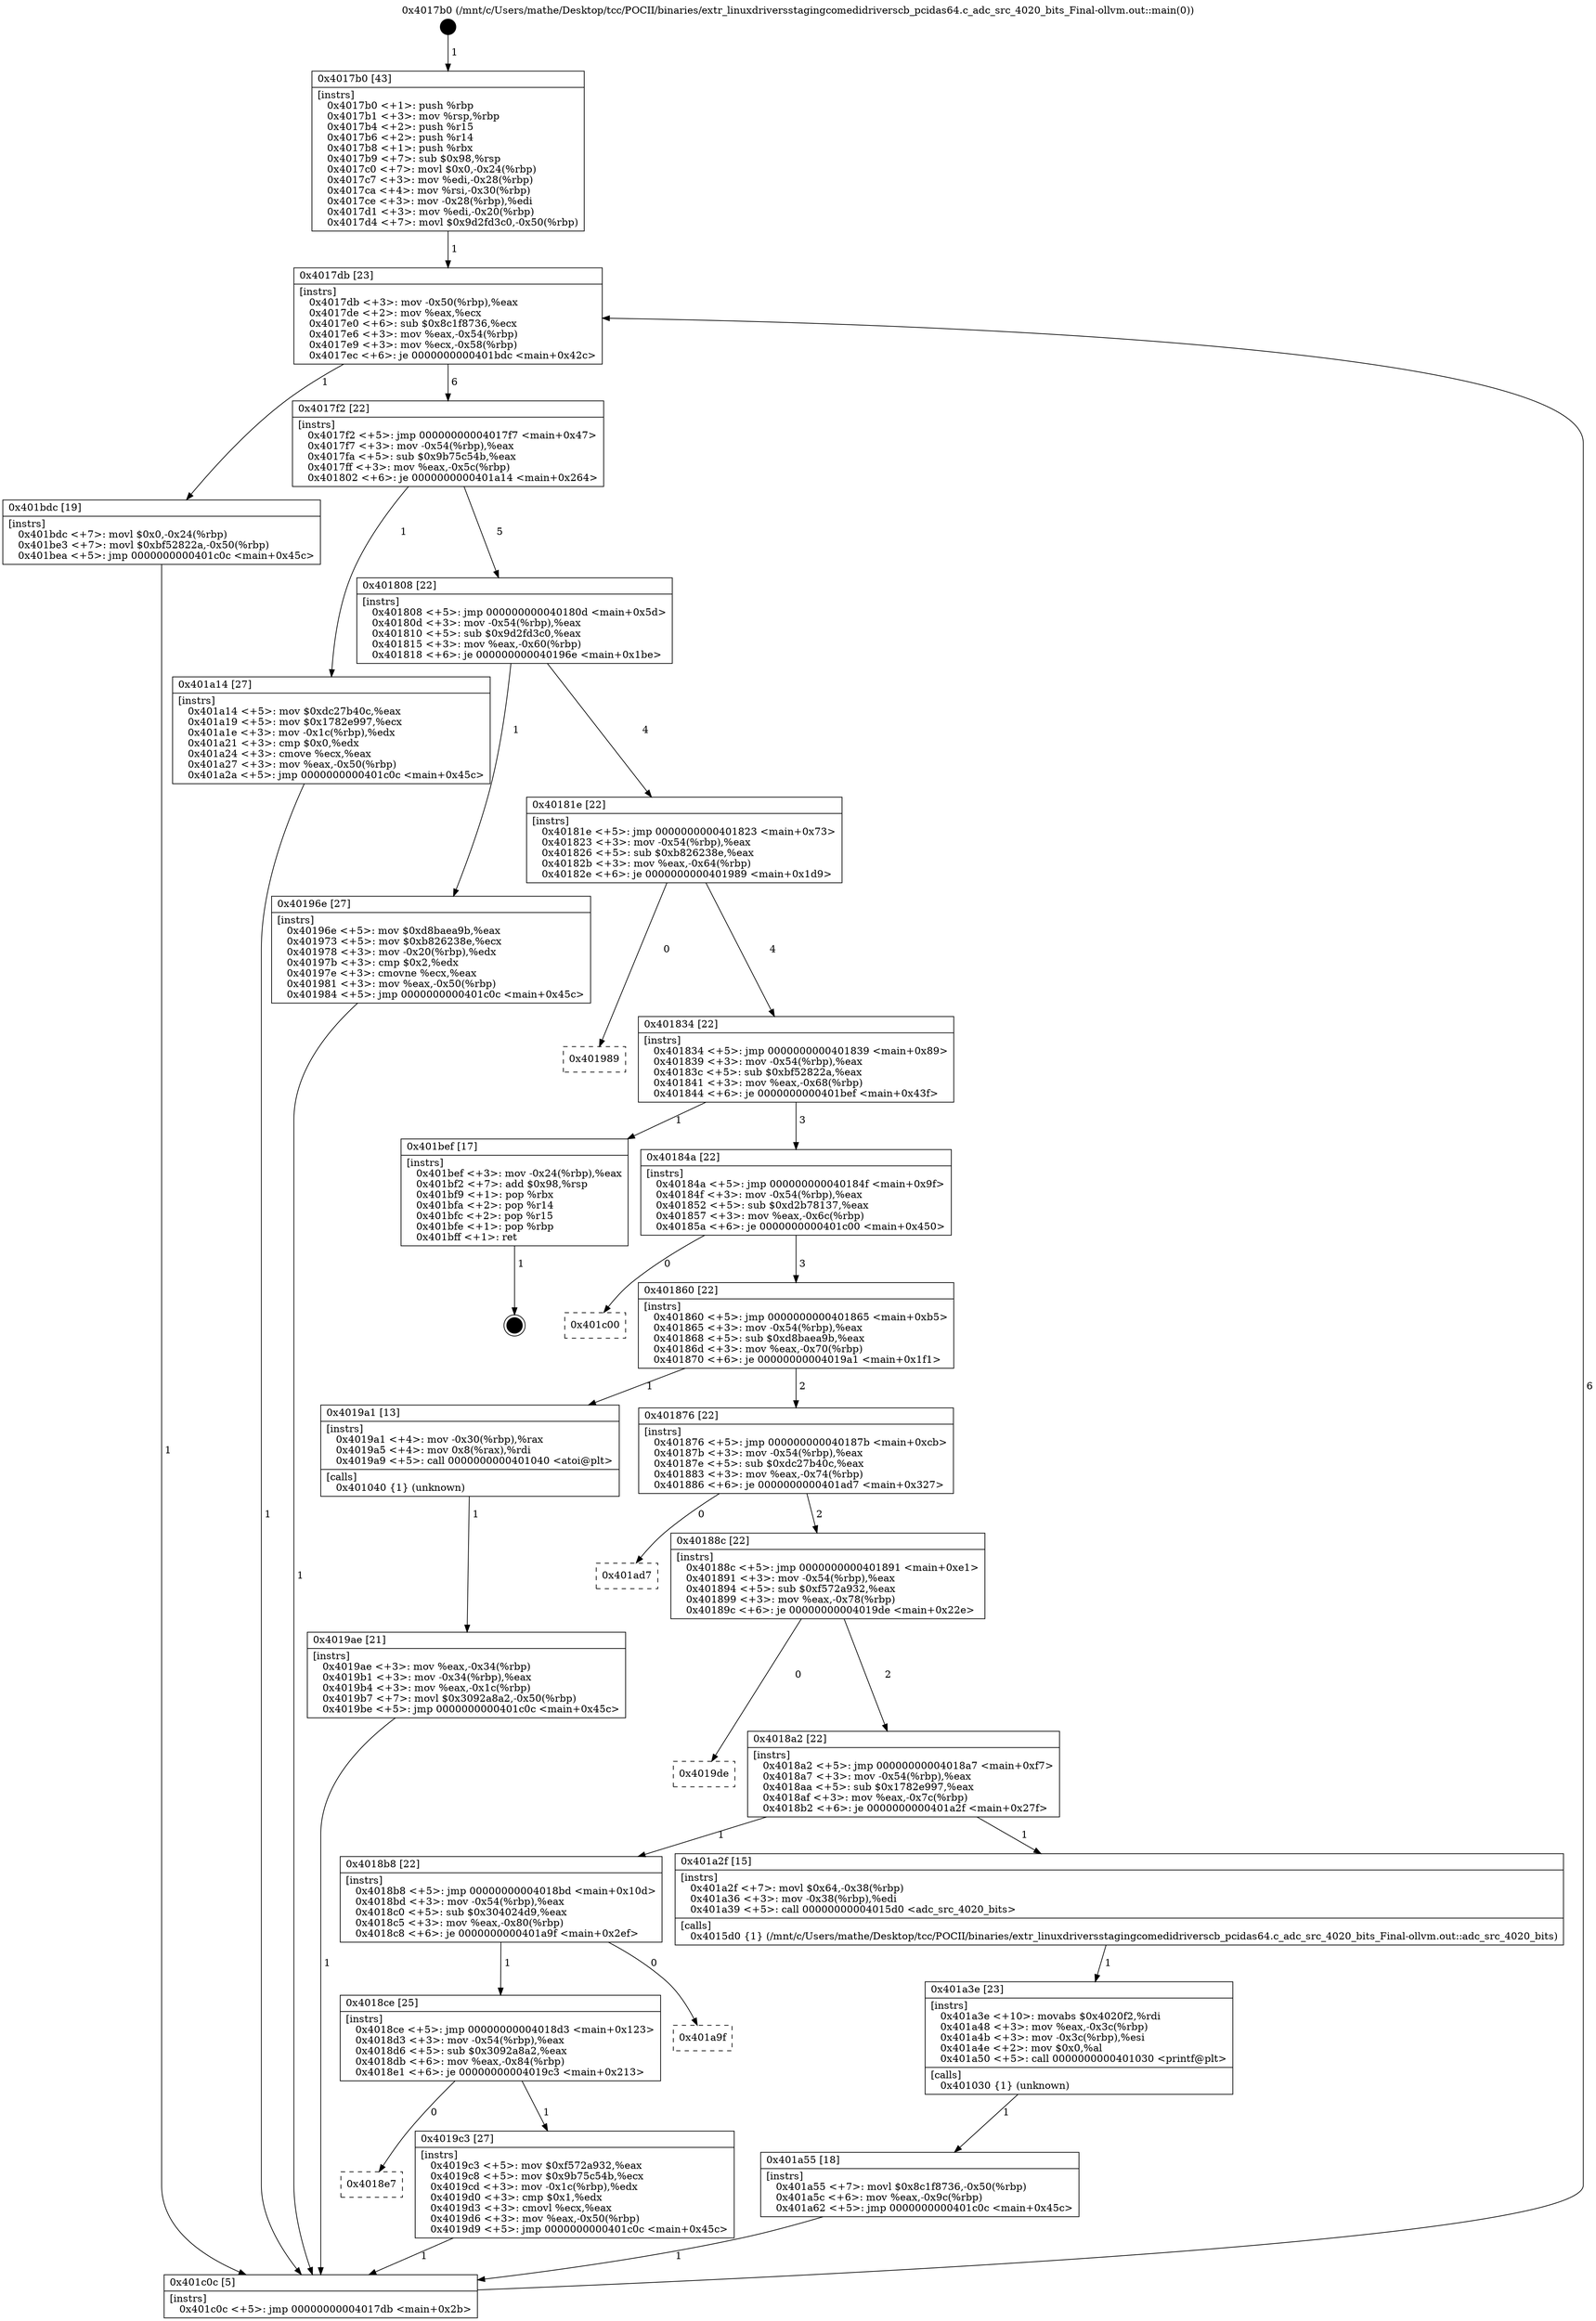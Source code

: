 digraph "0x4017b0" {
  label = "0x4017b0 (/mnt/c/Users/mathe/Desktop/tcc/POCII/binaries/extr_linuxdriversstagingcomedidriverscb_pcidas64.c_adc_src_4020_bits_Final-ollvm.out::main(0))"
  labelloc = "t"
  node[shape=record]

  Entry [label="",width=0.3,height=0.3,shape=circle,fillcolor=black,style=filled]
  "0x4017db" [label="{
     0x4017db [23]\l
     | [instrs]\l
     &nbsp;&nbsp;0x4017db \<+3\>: mov -0x50(%rbp),%eax\l
     &nbsp;&nbsp;0x4017de \<+2\>: mov %eax,%ecx\l
     &nbsp;&nbsp;0x4017e0 \<+6\>: sub $0x8c1f8736,%ecx\l
     &nbsp;&nbsp;0x4017e6 \<+3\>: mov %eax,-0x54(%rbp)\l
     &nbsp;&nbsp;0x4017e9 \<+3\>: mov %ecx,-0x58(%rbp)\l
     &nbsp;&nbsp;0x4017ec \<+6\>: je 0000000000401bdc \<main+0x42c\>\l
  }"]
  "0x401bdc" [label="{
     0x401bdc [19]\l
     | [instrs]\l
     &nbsp;&nbsp;0x401bdc \<+7\>: movl $0x0,-0x24(%rbp)\l
     &nbsp;&nbsp;0x401be3 \<+7\>: movl $0xbf52822a,-0x50(%rbp)\l
     &nbsp;&nbsp;0x401bea \<+5\>: jmp 0000000000401c0c \<main+0x45c\>\l
  }"]
  "0x4017f2" [label="{
     0x4017f2 [22]\l
     | [instrs]\l
     &nbsp;&nbsp;0x4017f2 \<+5\>: jmp 00000000004017f7 \<main+0x47\>\l
     &nbsp;&nbsp;0x4017f7 \<+3\>: mov -0x54(%rbp),%eax\l
     &nbsp;&nbsp;0x4017fa \<+5\>: sub $0x9b75c54b,%eax\l
     &nbsp;&nbsp;0x4017ff \<+3\>: mov %eax,-0x5c(%rbp)\l
     &nbsp;&nbsp;0x401802 \<+6\>: je 0000000000401a14 \<main+0x264\>\l
  }"]
  Exit [label="",width=0.3,height=0.3,shape=circle,fillcolor=black,style=filled,peripheries=2]
  "0x401a14" [label="{
     0x401a14 [27]\l
     | [instrs]\l
     &nbsp;&nbsp;0x401a14 \<+5\>: mov $0xdc27b40c,%eax\l
     &nbsp;&nbsp;0x401a19 \<+5\>: mov $0x1782e997,%ecx\l
     &nbsp;&nbsp;0x401a1e \<+3\>: mov -0x1c(%rbp),%edx\l
     &nbsp;&nbsp;0x401a21 \<+3\>: cmp $0x0,%edx\l
     &nbsp;&nbsp;0x401a24 \<+3\>: cmove %ecx,%eax\l
     &nbsp;&nbsp;0x401a27 \<+3\>: mov %eax,-0x50(%rbp)\l
     &nbsp;&nbsp;0x401a2a \<+5\>: jmp 0000000000401c0c \<main+0x45c\>\l
  }"]
  "0x401808" [label="{
     0x401808 [22]\l
     | [instrs]\l
     &nbsp;&nbsp;0x401808 \<+5\>: jmp 000000000040180d \<main+0x5d\>\l
     &nbsp;&nbsp;0x40180d \<+3\>: mov -0x54(%rbp),%eax\l
     &nbsp;&nbsp;0x401810 \<+5\>: sub $0x9d2fd3c0,%eax\l
     &nbsp;&nbsp;0x401815 \<+3\>: mov %eax,-0x60(%rbp)\l
     &nbsp;&nbsp;0x401818 \<+6\>: je 000000000040196e \<main+0x1be\>\l
  }"]
  "0x401a55" [label="{
     0x401a55 [18]\l
     | [instrs]\l
     &nbsp;&nbsp;0x401a55 \<+7\>: movl $0x8c1f8736,-0x50(%rbp)\l
     &nbsp;&nbsp;0x401a5c \<+6\>: mov %eax,-0x9c(%rbp)\l
     &nbsp;&nbsp;0x401a62 \<+5\>: jmp 0000000000401c0c \<main+0x45c\>\l
  }"]
  "0x40196e" [label="{
     0x40196e [27]\l
     | [instrs]\l
     &nbsp;&nbsp;0x40196e \<+5\>: mov $0xd8baea9b,%eax\l
     &nbsp;&nbsp;0x401973 \<+5\>: mov $0xb826238e,%ecx\l
     &nbsp;&nbsp;0x401978 \<+3\>: mov -0x20(%rbp),%edx\l
     &nbsp;&nbsp;0x40197b \<+3\>: cmp $0x2,%edx\l
     &nbsp;&nbsp;0x40197e \<+3\>: cmovne %ecx,%eax\l
     &nbsp;&nbsp;0x401981 \<+3\>: mov %eax,-0x50(%rbp)\l
     &nbsp;&nbsp;0x401984 \<+5\>: jmp 0000000000401c0c \<main+0x45c\>\l
  }"]
  "0x40181e" [label="{
     0x40181e [22]\l
     | [instrs]\l
     &nbsp;&nbsp;0x40181e \<+5\>: jmp 0000000000401823 \<main+0x73\>\l
     &nbsp;&nbsp;0x401823 \<+3\>: mov -0x54(%rbp),%eax\l
     &nbsp;&nbsp;0x401826 \<+5\>: sub $0xb826238e,%eax\l
     &nbsp;&nbsp;0x40182b \<+3\>: mov %eax,-0x64(%rbp)\l
     &nbsp;&nbsp;0x40182e \<+6\>: je 0000000000401989 \<main+0x1d9\>\l
  }"]
  "0x401c0c" [label="{
     0x401c0c [5]\l
     | [instrs]\l
     &nbsp;&nbsp;0x401c0c \<+5\>: jmp 00000000004017db \<main+0x2b\>\l
  }"]
  "0x4017b0" [label="{
     0x4017b0 [43]\l
     | [instrs]\l
     &nbsp;&nbsp;0x4017b0 \<+1\>: push %rbp\l
     &nbsp;&nbsp;0x4017b1 \<+3\>: mov %rsp,%rbp\l
     &nbsp;&nbsp;0x4017b4 \<+2\>: push %r15\l
     &nbsp;&nbsp;0x4017b6 \<+2\>: push %r14\l
     &nbsp;&nbsp;0x4017b8 \<+1\>: push %rbx\l
     &nbsp;&nbsp;0x4017b9 \<+7\>: sub $0x98,%rsp\l
     &nbsp;&nbsp;0x4017c0 \<+7\>: movl $0x0,-0x24(%rbp)\l
     &nbsp;&nbsp;0x4017c7 \<+3\>: mov %edi,-0x28(%rbp)\l
     &nbsp;&nbsp;0x4017ca \<+4\>: mov %rsi,-0x30(%rbp)\l
     &nbsp;&nbsp;0x4017ce \<+3\>: mov -0x28(%rbp),%edi\l
     &nbsp;&nbsp;0x4017d1 \<+3\>: mov %edi,-0x20(%rbp)\l
     &nbsp;&nbsp;0x4017d4 \<+7\>: movl $0x9d2fd3c0,-0x50(%rbp)\l
  }"]
  "0x401a3e" [label="{
     0x401a3e [23]\l
     | [instrs]\l
     &nbsp;&nbsp;0x401a3e \<+10\>: movabs $0x4020f2,%rdi\l
     &nbsp;&nbsp;0x401a48 \<+3\>: mov %eax,-0x3c(%rbp)\l
     &nbsp;&nbsp;0x401a4b \<+3\>: mov -0x3c(%rbp),%esi\l
     &nbsp;&nbsp;0x401a4e \<+2\>: mov $0x0,%al\l
     &nbsp;&nbsp;0x401a50 \<+5\>: call 0000000000401030 \<printf@plt\>\l
     | [calls]\l
     &nbsp;&nbsp;0x401030 \{1\} (unknown)\l
  }"]
  "0x401989" [label="{
     0x401989\l
  }", style=dashed]
  "0x401834" [label="{
     0x401834 [22]\l
     | [instrs]\l
     &nbsp;&nbsp;0x401834 \<+5\>: jmp 0000000000401839 \<main+0x89\>\l
     &nbsp;&nbsp;0x401839 \<+3\>: mov -0x54(%rbp),%eax\l
     &nbsp;&nbsp;0x40183c \<+5\>: sub $0xbf52822a,%eax\l
     &nbsp;&nbsp;0x401841 \<+3\>: mov %eax,-0x68(%rbp)\l
     &nbsp;&nbsp;0x401844 \<+6\>: je 0000000000401bef \<main+0x43f\>\l
  }"]
  "0x4018e7" [label="{
     0x4018e7\l
  }", style=dashed]
  "0x401bef" [label="{
     0x401bef [17]\l
     | [instrs]\l
     &nbsp;&nbsp;0x401bef \<+3\>: mov -0x24(%rbp),%eax\l
     &nbsp;&nbsp;0x401bf2 \<+7\>: add $0x98,%rsp\l
     &nbsp;&nbsp;0x401bf9 \<+1\>: pop %rbx\l
     &nbsp;&nbsp;0x401bfa \<+2\>: pop %r14\l
     &nbsp;&nbsp;0x401bfc \<+2\>: pop %r15\l
     &nbsp;&nbsp;0x401bfe \<+1\>: pop %rbp\l
     &nbsp;&nbsp;0x401bff \<+1\>: ret\l
  }"]
  "0x40184a" [label="{
     0x40184a [22]\l
     | [instrs]\l
     &nbsp;&nbsp;0x40184a \<+5\>: jmp 000000000040184f \<main+0x9f\>\l
     &nbsp;&nbsp;0x40184f \<+3\>: mov -0x54(%rbp),%eax\l
     &nbsp;&nbsp;0x401852 \<+5\>: sub $0xd2b78137,%eax\l
     &nbsp;&nbsp;0x401857 \<+3\>: mov %eax,-0x6c(%rbp)\l
     &nbsp;&nbsp;0x40185a \<+6\>: je 0000000000401c00 \<main+0x450\>\l
  }"]
  "0x4019c3" [label="{
     0x4019c3 [27]\l
     | [instrs]\l
     &nbsp;&nbsp;0x4019c3 \<+5\>: mov $0xf572a932,%eax\l
     &nbsp;&nbsp;0x4019c8 \<+5\>: mov $0x9b75c54b,%ecx\l
     &nbsp;&nbsp;0x4019cd \<+3\>: mov -0x1c(%rbp),%edx\l
     &nbsp;&nbsp;0x4019d0 \<+3\>: cmp $0x1,%edx\l
     &nbsp;&nbsp;0x4019d3 \<+3\>: cmovl %ecx,%eax\l
     &nbsp;&nbsp;0x4019d6 \<+3\>: mov %eax,-0x50(%rbp)\l
     &nbsp;&nbsp;0x4019d9 \<+5\>: jmp 0000000000401c0c \<main+0x45c\>\l
  }"]
  "0x401c00" [label="{
     0x401c00\l
  }", style=dashed]
  "0x401860" [label="{
     0x401860 [22]\l
     | [instrs]\l
     &nbsp;&nbsp;0x401860 \<+5\>: jmp 0000000000401865 \<main+0xb5\>\l
     &nbsp;&nbsp;0x401865 \<+3\>: mov -0x54(%rbp),%eax\l
     &nbsp;&nbsp;0x401868 \<+5\>: sub $0xd8baea9b,%eax\l
     &nbsp;&nbsp;0x40186d \<+3\>: mov %eax,-0x70(%rbp)\l
     &nbsp;&nbsp;0x401870 \<+6\>: je 00000000004019a1 \<main+0x1f1\>\l
  }"]
  "0x4018ce" [label="{
     0x4018ce [25]\l
     | [instrs]\l
     &nbsp;&nbsp;0x4018ce \<+5\>: jmp 00000000004018d3 \<main+0x123\>\l
     &nbsp;&nbsp;0x4018d3 \<+3\>: mov -0x54(%rbp),%eax\l
     &nbsp;&nbsp;0x4018d6 \<+5\>: sub $0x3092a8a2,%eax\l
     &nbsp;&nbsp;0x4018db \<+6\>: mov %eax,-0x84(%rbp)\l
     &nbsp;&nbsp;0x4018e1 \<+6\>: je 00000000004019c3 \<main+0x213\>\l
  }"]
  "0x4019a1" [label="{
     0x4019a1 [13]\l
     | [instrs]\l
     &nbsp;&nbsp;0x4019a1 \<+4\>: mov -0x30(%rbp),%rax\l
     &nbsp;&nbsp;0x4019a5 \<+4\>: mov 0x8(%rax),%rdi\l
     &nbsp;&nbsp;0x4019a9 \<+5\>: call 0000000000401040 \<atoi@plt\>\l
     | [calls]\l
     &nbsp;&nbsp;0x401040 \{1\} (unknown)\l
  }"]
  "0x401876" [label="{
     0x401876 [22]\l
     | [instrs]\l
     &nbsp;&nbsp;0x401876 \<+5\>: jmp 000000000040187b \<main+0xcb\>\l
     &nbsp;&nbsp;0x40187b \<+3\>: mov -0x54(%rbp),%eax\l
     &nbsp;&nbsp;0x40187e \<+5\>: sub $0xdc27b40c,%eax\l
     &nbsp;&nbsp;0x401883 \<+3\>: mov %eax,-0x74(%rbp)\l
     &nbsp;&nbsp;0x401886 \<+6\>: je 0000000000401ad7 \<main+0x327\>\l
  }"]
  "0x4019ae" [label="{
     0x4019ae [21]\l
     | [instrs]\l
     &nbsp;&nbsp;0x4019ae \<+3\>: mov %eax,-0x34(%rbp)\l
     &nbsp;&nbsp;0x4019b1 \<+3\>: mov -0x34(%rbp),%eax\l
     &nbsp;&nbsp;0x4019b4 \<+3\>: mov %eax,-0x1c(%rbp)\l
     &nbsp;&nbsp;0x4019b7 \<+7\>: movl $0x3092a8a2,-0x50(%rbp)\l
     &nbsp;&nbsp;0x4019be \<+5\>: jmp 0000000000401c0c \<main+0x45c\>\l
  }"]
  "0x401a9f" [label="{
     0x401a9f\l
  }", style=dashed]
  "0x401ad7" [label="{
     0x401ad7\l
  }", style=dashed]
  "0x40188c" [label="{
     0x40188c [22]\l
     | [instrs]\l
     &nbsp;&nbsp;0x40188c \<+5\>: jmp 0000000000401891 \<main+0xe1\>\l
     &nbsp;&nbsp;0x401891 \<+3\>: mov -0x54(%rbp),%eax\l
     &nbsp;&nbsp;0x401894 \<+5\>: sub $0xf572a932,%eax\l
     &nbsp;&nbsp;0x401899 \<+3\>: mov %eax,-0x78(%rbp)\l
     &nbsp;&nbsp;0x40189c \<+6\>: je 00000000004019de \<main+0x22e\>\l
  }"]
  "0x4018b8" [label="{
     0x4018b8 [22]\l
     | [instrs]\l
     &nbsp;&nbsp;0x4018b8 \<+5\>: jmp 00000000004018bd \<main+0x10d\>\l
     &nbsp;&nbsp;0x4018bd \<+3\>: mov -0x54(%rbp),%eax\l
     &nbsp;&nbsp;0x4018c0 \<+5\>: sub $0x304024d9,%eax\l
     &nbsp;&nbsp;0x4018c5 \<+3\>: mov %eax,-0x80(%rbp)\l
     &nbsp;&nbsp;0x4018c8 \<+6\>: je 0000000000401a9f \<main+0x2ef\>\l
  }"]
  "0x4019de" [label="{
     0x4019de\l
  }", style=dashed]
  "0x4018a2" [label="{
     0x4018a2 [22]\l
     | [instrs]\l
     &nbsp;&nbsp;0x4018a2 \<+5\>: jmp 00000000004018a7 \<main+0xf7\>\l
     &nbsp;&nbsp;0x4018a7 \<+3\>: mov -0x54(%rbp),%eax\l
     &nbsp;&nbsp;0x4018aa \<+5\>: sub $0x1782e997,%eax\l
     &nbsp;&nbsp;0x4018af \<+3\>: mov %eax,-0x7c(%rbp)\l
     &nbsp;&nbsp;0x4018b2 \<+6\>: je 0000000000401a2f \<main+0x27f\>\l
  }"]
  "0x401a2f" [label="{
     0x401a2f [15]\l
     | [instrs]\l
     &nbsp;&nbsp;0x401a2f \<+7\>: movl $0x64,-0x38(%rbp)\l
     &nbsp;&nbsp;0x401a36 \<+3\>: mov -0x38(%rbp),%edi\l
     &nbsp;&nbsp;0x401a39 \<+5\>: call 00000000004015d0 \<adc_src_4020_bits\>\l
     | [calls]\l
     &nbsp;&nbsp;0x4015d0 \{1\} (/mnt/c/Users/mathe/Desktop/tcc/POCII/binaries/extr_linuxdriversstagingcomedidriverscb_pcidas64.c_adc_src_4020_bits_Final-ollvm.out::adc_src_4020_bits)\l
  }"]
  Entry -> "0x4017b0" [label=" 1"]
  "0x4017db" -> "0x401bdc" [label=" 1"]
  "0x4017db" -> "0x4017f2" [label=" 6"]
  "0x401bef" -> Exit [label=" 1"]
  "0x4017f2" -> "0x401a14" [label=" 1"]
  "0x4017f2" -> "0x401808" [label=" 5"]
  "0x401bdc" -> "0x401c0c" [label=" 1"]
  "0x401808" -> "0x40196e" [label=" 1"]
  "0x401808" -> "0x40181e" [label=" 4"]
  "0x40196e" -> "0x401c0c" [label=" 1"]
  "0x4017b0" -> "0x4017db" [label=" 1"]
  "0x401c0c" -> "0x4017db" [label=" 6"]
  "0x401a55" -> "0x401c0c" [label=" 1"]
  "0x40181e" -> "0x401989" [label=" 0"]
  "0x40181e" -> "0x401834" [label=" 4"]
  "0x401a3e" -> "0x401a55" [label=" 1"]
  "0x401834" -> "0x401bef" [label=" 1"]
  "0x401834" -> "0x40184a" [label=" 3"]
  "0x401a2f" -> "0x401a3e" [label=" 1"]
  "0x40184a" -> "0x401c00" [label=" 0"]
  "0x40184a" -> "0x401860" [label=" 3"]
  "0x401a14" -> "0x401c0c" [label=" 1"]
  "0x401860" -> "0x4019a1" [label=" 1"]
  "0x401860" -> "0x401876" [label=" 2"]
  "0x4019a1" -> "0x4019ae" [label=" 1"]
  "0x4019ae" -> "0x401c0c" [label=" 1"]
  "0x4018ce" -> "0x4018e7" [label=" 0"]
  "0x401876" -> "0x401ad7" [label=" 0"]
  "0x401876" -> "0x40188c" [label=" 2"]
  "0x4018ce" -> "0x4019c3" [label=" 1"]
  "0x40188c" -> "0x4019de" [label=" 0"]
  "0x40188c" -> "0x4018a2" [label=" 2"]
  "0x4018b8" -> "0x4018ce" [label=" 1"]
  "0x4018a2" -> "0x401a2f" [label=" 1"]
  "0x4018a2" -> "0x4018b8" [label=" 1"]
  "0x4019c3" -> "0x401c0c" [label=" 1"]
  "0x4018b8" -> "0x401a9f" [label=" 0"]
}
